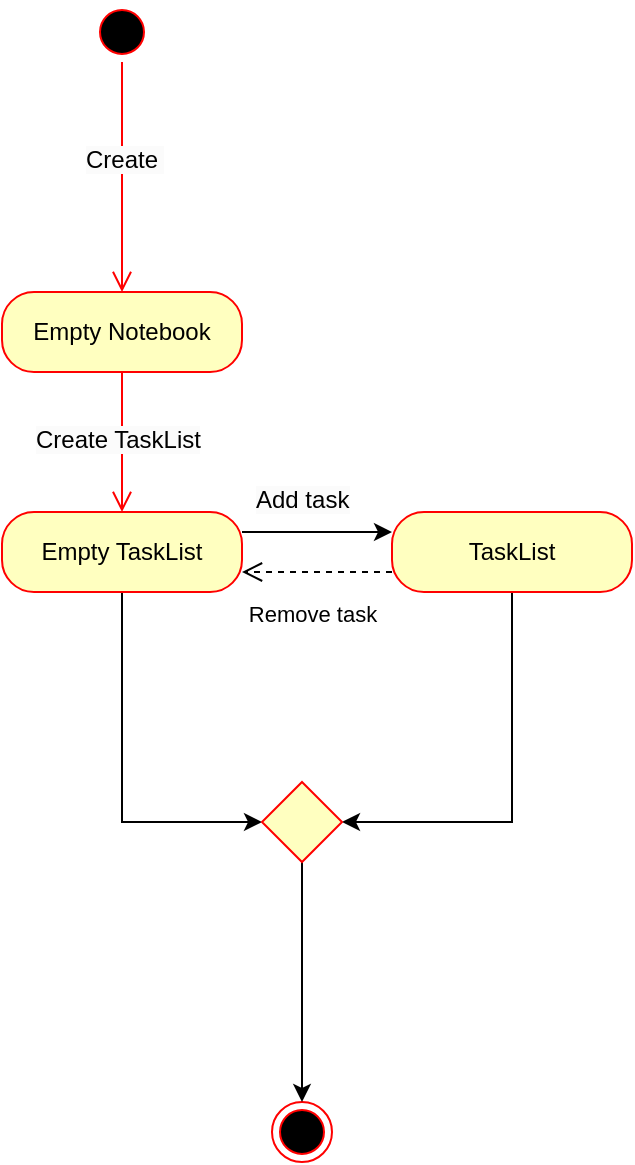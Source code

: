 <mxfile version="24.0.7" type="github">
  <diagram id="C5RBs43oDa-KdzZeNtuy" name="Page-1">
    <mxGraphModel dx="955" dy="1866" grid="1" gridSize="10" guides="1" tooltips="1" connect="1" arrows="1" fold="1" page="1" pageScale="1" pageWidth="827" pageHeight="1169" math="0" shadow="0">
      <root>
        <mxCell id="WIyWlLk6GJQsqaUBKTNV-0" />
        <mxCell id="WIyWlLk6GJQsqaUBKTNV-1" parent="WIyWlLk6GJQsqaUBKTNV-0" />
        <mxCell id="1FuQE9b5k-u5UK85rxLV-1" value="" style="ellipse;html=1;shape=startState;fillColor=#000000;strokeColor=#ff0000;" parent="WIyWlLk6GJQsqaUBKTNV-1" vertex="1">
          <mxGeometry x="365" y="30" width="30" height="30" as="geometry" />
        </mxCell>
        <mxCell id="1FuQE9b5k-u5UK85rxLV-2" value="" style="edgeStyle=orthogonalEdgeStyle;html=1;verticalAlign=bottom;endArrow=open;endSize=8;strokeColor=#ff0000;rounded=0;" parent="WIyWlLk6GJQsqaUBKTNV-1" source="1FuQE9b5k-u5UK85rxLV-1" target="1FuQE9b5k-u5UK85rxLV-3" edge="1">
          <mxGeometry relative="1" as="geometry">
            <mxPoint x="520" y="135" as="targetPoint" />
            <Array as="points">
              <mxPoint x="440" y="185" />
              <mxPoint x="520" y="185" />
            </Array>
          </mxGeometry>
        </mxCell>
        <mxCell id="1FuQE9b5k-u5UK85rxLV-3" value="Empty Notebook" style="rounded=1;whiteSpace=wrap;html=1;arcSize=40;fontColor=#000000;fillColor=#ffffc0;strokeColor=#ff0000;" parent="WIyWlLk6GJQsqaUBKTNV-1" vertex="1">
          <mxGeometry x="320" y="175" width="120" height="40" as="geometry" />
        </mxCell>
        <mxCell id="1FuQE9b5k-u5UK85rxLV-4" value="" style="edgeStyle=orthogonalEdgeStyle;html=1;verticalAlign=bottom;endArrow=open;endSize=8;strokeColor=#ff0000;rounded=0;" parent="WIyWlLk6GJQsqaUBKTNV-1" source="1FuQE9b5k-u5UK85rxLV-3" edge="1" target="tdRhIj7-1oWamD294xV8-1">
          <mxGeometry relative="1" as="geometry">
            <mxPoint x="475" y="195" as="targetPoint" />
          </mxGeometry>
        </mxCell>
        <mxCell id="1FuQE9b5k-u5UK85rxLV-5" value="" style="ellipse;html=1;shape=endState;fillColor=#000000;strokeColor=#ff0000;" parent="WIyWlLk6GJQsqaUBKTNV-1" vertex="1">
          <mxGeometry x="455" y="580" width="30" height="30" as="geometry" />
        </mxCell>
        <mxCell id="tdRhIj7-1oWamD294xV8-12" style="edgeStyle=orthogonalEdgeStyle;rounded=0;orthogonalLoop=1;jettySize=auto;html=1;exitX=0.5;exitY=1;exitDx=0;exitDy=0;entryX=1;entryY=0.5;entryDx=0;entryDy=0;" edge="1" parent="WIyWlLk6GJQsqaUBKTNV-1" source="1FuQE9b5k-u5UK85rxLV-18" target="tdRhIj7-1oWamD294xV8-8">
          <mxGeometry relative="1" as="geometry" />
        </mxCell>
        <mxCell id="1FuQE9b5k-u5UK85rxLV-18" value="TaskList" style="rounded=1;whiteSpace=wrap;html=1;arcSize=40;fontColor=#000000;fillColor=#ffffc0;strokeColor=#ff0000;" parent="WIyWlLk6GJQsqaUBKTNV-1" vertex="1">
          <mxGeometry x="515" y="285" width="120" height="40" as="geometry" />
        </mxCell>
        <mxCell id="tdRhIj7-1oWamD294xV8-0" value="&lt;span style=&quot;color: rgb(0, 0, 0); font-family: Helvetica; font-size: 12px; font-style: normal; font-variant-ligatures: normal; font-variant-caps: normal; font-weight: 400; letter-spacing: normal; orphans: 2; text-align: center; text-indent: 0px; text-transform: none; widows: 2; word-spacing: 0px; -webkit-text-stroke-width: 0px; white-space: normal; background-color: rgb(251, 251, 251); text-decoration-thickness: initial; text-decoration-style: initial; text-decoration-color: initial; display: inline !important; float: none;&quot;&gt;Create&lt;span&gt;&amp;nbsp;&lt;/span&gt;&lt;/span&gt;" style="text;whiteSpace=wrap;html=1;" vertex="1" parent="WIyWlLk6GJQsqaUBKTNV-1">
          <mxGeometry x="360" y="95" width="40" height="30" as="geometry" />
        </mxCell>
        <mxCell id="tdRhIj7-1oWamD294xV8-3" style="edgeStyle=orthogonalEdgeStyle;rounded=0;orthogonalLoop=1;jettySize=auto;html=1;exitX=1;exitY=0.25;exitDx=0;exitDy=0;entryX=0;entryY=0.25;entryDx=0;entryDy=0;" edge="1" parent="WIyWlLk6GJQsqaUBKTNV-1" source="tdRhIj7-1oWamD294xV8-1" target="1FuQE9b5k-u5UK85rxLV-18">
          <mxGeometry relative="1" as="geometry" />
        </mxCell>
        <mxCell id="tdRhIj7-1oWamD294xV8-11" style="edgeStyle=orthogonalEdgeStyle;rounded=0;orthogonalLoop=1;jettySize=auto;html=1;exitX=0.5;exitY=1;exitDx=0;exitDy=0;entryX=0;entryY=0.5;entryDx=0;entryDy=0;" edge="1" parent="WIyWlLk6GJQsqaUBKTNV-1" source="tdRhIj7-1oWamD294xV8-1" target="tdRhIj7-1oWamD294xV8-8">
          <mxGeometry relative="1" as="geometry" />
        </mxCell>
        <mxCell id="tdRhIj7-1oWamD294xV8-1" value="Empty TaskList" style="rounded=1;whiteSpace=wrap;html=1;arcSize=40;fontColor=#000000;fillColor=#ffffc0;strokeColor=#ff0000;" vertex="1" parent="WIyWlLk6GJQsqaUBKTNV-1">
          <mxGeometry x="320" y="285" width="120" height="40" as="geometry" />
        </mxCell>
        <mxCell id="tdRhIj7-1oWamD294xV8-2" value="&lt;span style=&quot;color: rgb(0, 0, 0); font-family: Helvetica; font-size: 12px; font-style: normal; font-variant-ligatures: normal; font-variant-caps: normal; font-weight: 400; letter-spacing: normal; orphans: 2; text-align: center; text-indent: 0px; text-transform: none; widows: 2; word-spacing: 0px; -webkit-text-stroke-width: 0px; white-space: normal; background-color: rgb(251, 251, 251); text-decoration-thickness: initial; text-decoration-style: initial; text-decoration-color: initial; display: inline !important; float: none;&quot;&gt;Create TaskList&lt;/span&gt;" style="text;whiteSpace=wrap;html=1;" vertex="1" parent="WIyWlLk6GJQsqaUBKTNV-1">
          <mxGeometry x="335" y="235" width="90" height="20" as="geometry" />
        </mxCell>
        <mxCell id="tdRhIj7-1oWamD294xV8-4" value="Remove task" style="html=1;verticalAlign=bottom;endArrow=open;dashed=1;endSize=8;curved=0;rounded=0;exitX=0;exitY=0.75;exitDx=0;exitDy=0;entryX=1;entryY=0.75;entryDx=0;entryDy=0;" edge="1" parent="WIyWlLk6GJQsqaUBKTNV-1" source="1FuQE9b5k-u5UK85rxLV-18" target="tdRhIj7-1oWamD294xV8-1">
          <mxGeometry x="0.067" y="30" relative="1" as="geometry">
            <mxPoint x="525" y="375" as="sourcePoint" />
            <mxPoint x="445" y="375" as="targetPoint" />
            <mxPoint as="offset" />
          </mxGeometry>
        </mxCell>
        <mxCell id="tdRhIj7-1oWamD294xV8-5" value="&lt;span style=&quot;color: rgb(0, 0, 0); font-family: Helvetica; font-size: 12px; font-style: normal; font-variant-ligatures: normal; font-variant-caps: normal; font-weight: 400; letter-spacing: normal; orphans: 2; text-align: center; text-indent: 0px; text-transform: none; widows: 2; word-spacing: 0px; -webkit-text-stroke-width: 0px; white-space: normal; background-color: rgb(251, 251, 251); text-decoration-thickness: initial; text-decoration-style: initial; text-decoration-color: initial; display: inline !important; float: none;&quot;&gt;Add task&lt;/span&gt;" style="text;whiteSpace=wrap;html=1;" vertex="1" parent="WIyWlLk6GJQsqaUBKTNV-1">
          <mxGeometry x="445" y="265" width="60" height="20" as="geometry" />
        </mxCell>
        <mxCell id="tdRhIj7-1oWamD294xV8-14" style="edgeStyle=orthogonalEdgeStyle;rounded=0;orthogonalLoop=1;jettySize=auto;html=1;exitX=0.5;exitY=1;exitDx=0;exitDy=0;" edge="1" parent="WIyWlLk6GJQsqaUBKTNV-1" source="tdRhIj7-1oWamD294xV8-8" target="1FuQE9b5k-u5UK85rxLV-5">
          <mxGeometry relative="1" as="geometry" />
        </mxCell>
        <mxCell id="tdRhIj7-1oWamD294xV8-8" value="" style="rhombus;whiteSpace=wrap;html=1;fontColor=#000000;fillColor=#ffffc0;strokeColor=#ff0000;" vertex="1" parent="WIyWlLk6GJQsqaUBKTNV-1">
          <mxGeometry x="450" y="420" width="40" height="40" as="geometry" />
        </mxCell>
      </root>
    </mxGraphModel>
  </diagram>
</mxfile>
